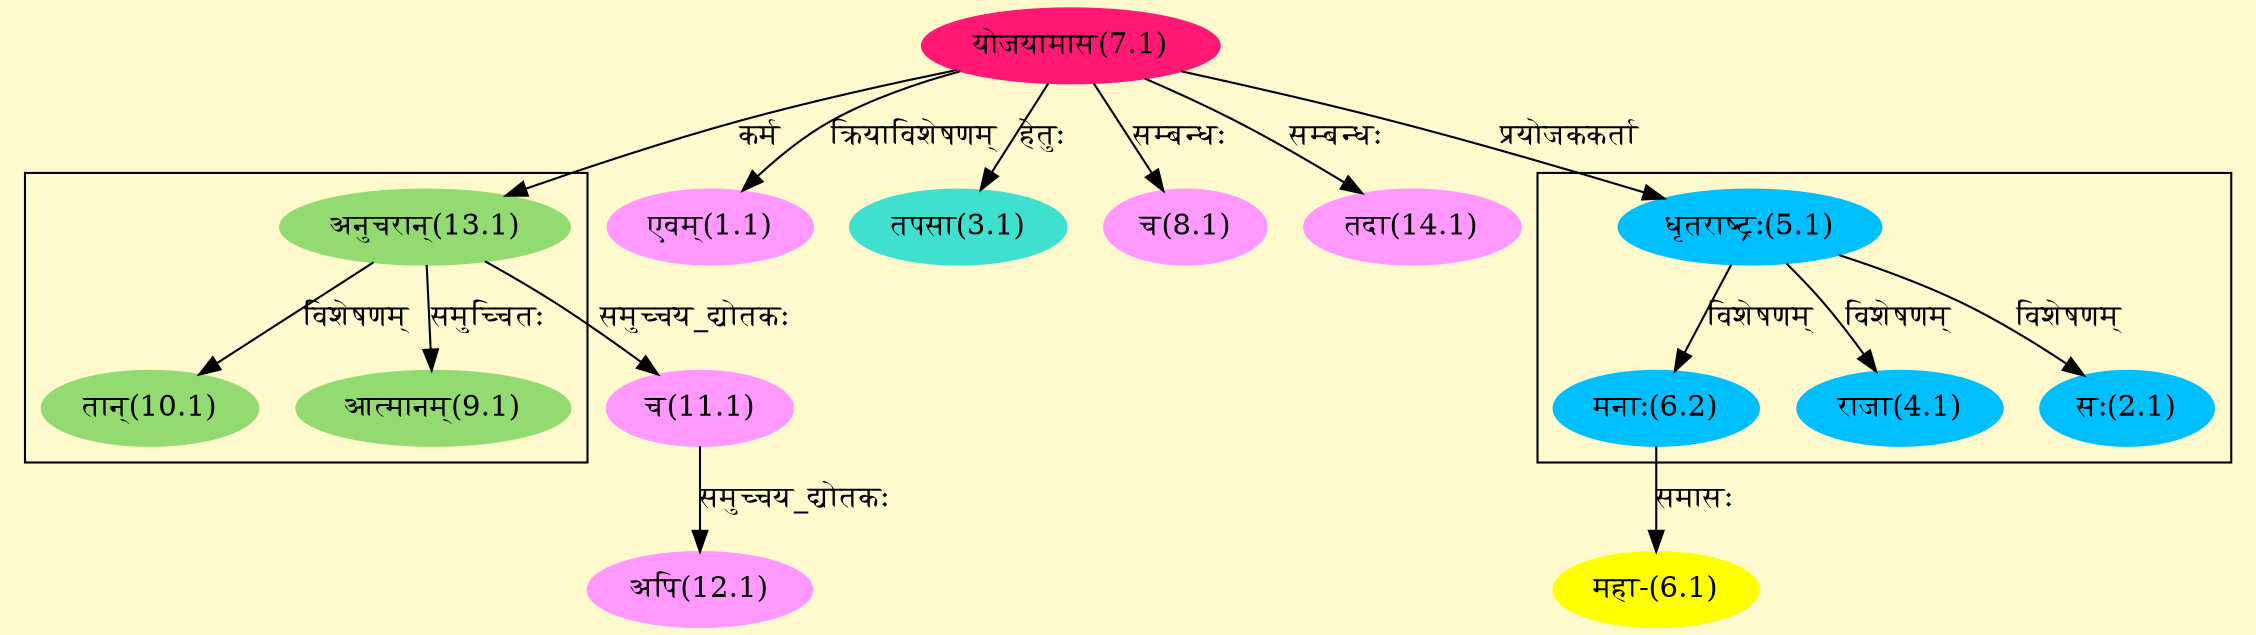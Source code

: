 digraph G{
rankdir=BT;
 compound=true;
 bgcolor="lemonchiffon1";

subgraph cluster_1{
Node2_1 [style=filled, color="#00BFFF" label = "सः(2.1)"]
Node5_1 [style=filled, color="#00BFFF" label = "धृतराष्ट्रः(5.1)"]
Node4_1 [style=filled, color="#00BFFF" label = "राजा(4.1)"]
Node6_2 [style=filled, color="#00BFFF" label = "मनाः(6.2)"]

}

subgraph cluster_2{
Node9_1 [style=filled, color="#93DB70" label = "आत्मानम्(9.1)"]
Node13_1 [style=filled, color="#93DB70" label = "अनुचरान्(13.1)"]
Node10_1 [style=filled, color="#93DB70" label = "तान्(10.1)"]

}
Node1_1 [style=filled, color="#FF99FF" label = "एवम्(1.1)"]
Node7_1 [style=filled, color="#FF1975" label = "योजयामास(7.1)"]
Node3_1 [style=filled, color="#40E0D0" label = "तपसा(3.1)"]
Node5_1 [style=filled, color="#00BFFF" label = "धृतराष्ट्रः(5.1)"]
Node6_1 [style=filled, color="#FFFF00" label = "महा-(6.1)"]
Node6_2 [style=filled, color="#00BFFF" label = "मनाः(6.2)"]
Node [style=filled, color="" label = "()"]
Node8_1 [style=filled, color="#FF99FF" label = "च(8.1)"]
Node11_1 [style=filled, color="#FF99FF" label = "च(11.1)"]
Node13_1 [style=filled, color="#93DB70" label = "अनुचरान्(13.1)"]
Node12_1 [style=filled, color="#FF99FF" label = "अपि(12.1)"]
Node14_1 [style=filled, color="#FF99FF" label = "तदा(14.1)"]
/* Start of Relations section */

Node1_1 -> Node7_1 [  label="क्रियाविशेषणम्"  dir="back" ]
Node2_1 -> Node5_1 [  label="विशेषणम्"  dir="back" ]
Node3_1 -> Node7_1 [  label="हेतुः"  dir="back" ]
Node4_1 -> Node5_1 [  label="विशेषणम्"  dir="back" ]
Node5_1 -> Node7_1 [  label="प्रयोजककर्ता"  dir="back" ]
Node6_1 -> Node6_2 [  label="समासः"  dir="back" ]
Node6_2 -> Node5_1 [  label="विशेषणम्"  dir="back" ]
Node8_1 -> Node7_1 [  label="सम्बन्धः"  dir="back" ]
Node9_1 -> Node13_1 [  label="समुच्चितः"  dir="back" ]
Node10_1 -> Node13_1 [  label="विशेषणम्"  dir="back" ]
Node11_1 -> Node13_1 [  label="समुच्चय_द्योतकः"  dir="back" ]
Node12_1 -> Node11_1 [  label="समुच्चय_द्योतकः"  dir="back" ]
Node13_1 -> Node7_1 [  label="कर्म"  dir="back" ]
Node14_1 -> Node7_1 [  label="सम्बन्धः"  dir="back" ]
}
